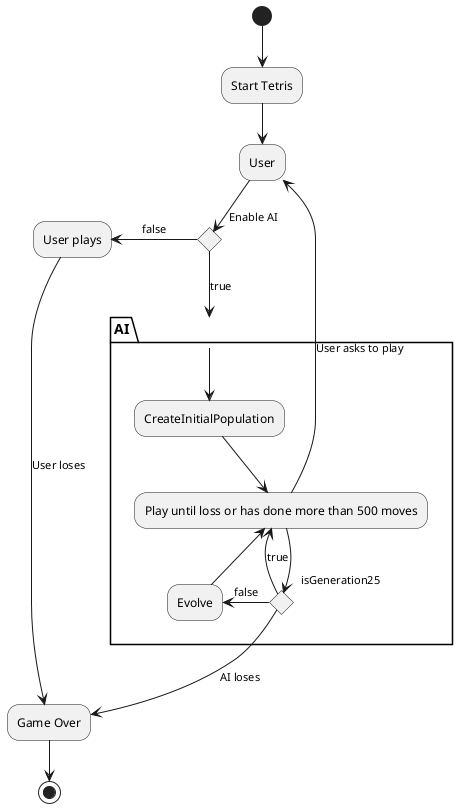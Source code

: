 @startuml generalActivity

(*) --> "Start Tetris"
-->"User"
if "Enable AI" then
-down->[true] "AI"
else
-left->[false] "User plays"
-->[User loses] "Game Over"
partition AI {
    "AI" --> CreateInitialPopulation
    --> Play until loss or has done more than 500 moves
    if "isGeneration25"
    -left->[true] "Play until loss or has done more than 500 moves"
    else
    -down->[AI loses]"Game Over"
    else
    -left->[false] Evolve
    -up-> Play until loss or has done more than 500 moves
    endif
}
endif
-up->[User asks to play] User


"Game Over" --> (*)

@enduml 